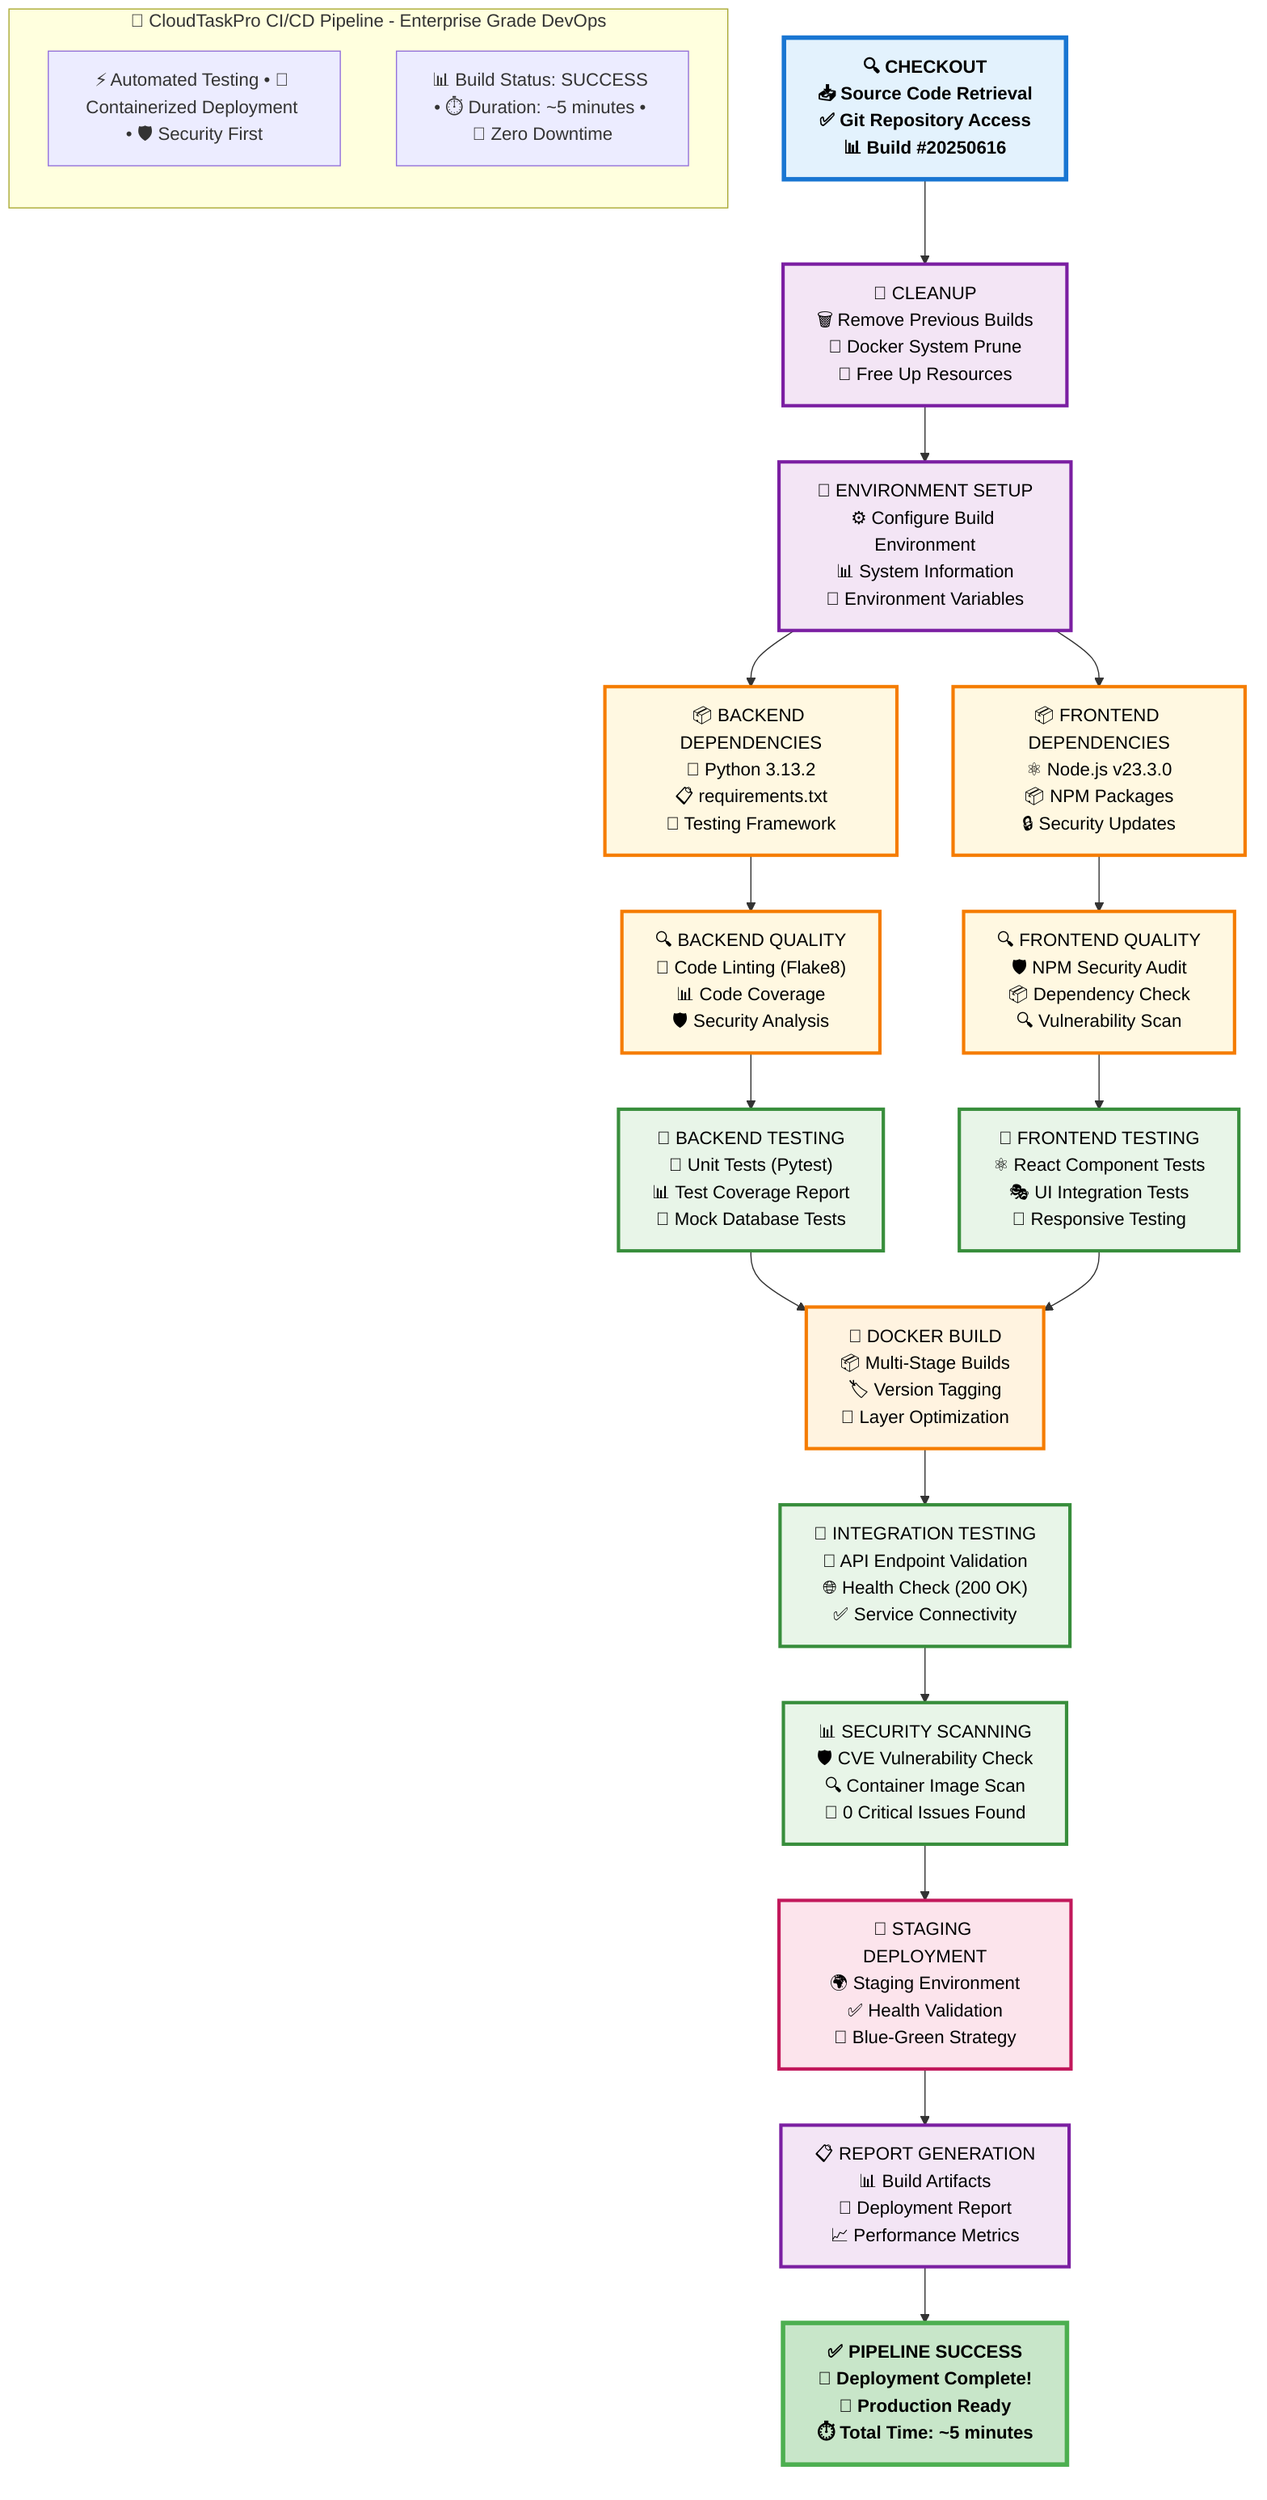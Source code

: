 graph TD
    %% CloudTaskPro CI/CD Pipeline Visualization
    A["🔍 CHECKOUT<br/>📥 Source Code Retrieval<br/>✅ Git Repository Access<br/>📊 Build #20250616"] --> B["🧹 CLEANUP<br/>🗑️ Remove Previous Builds<br/>🐳 Docker System Prune<br/>💾 Free Up Resources"]
    
    B --> C["🔧 ENVIRONMENT SETUP<br/>⚙️ Configure Build Environment<br/>📊 System Information<br/>🔑 Environment Variables"]
    
    C --> D1["📦 BACKEND DEPENDENCIES<br/>🐍 Python 3.13.2<br/>📋 requirements.txt<br/>🧪 Testing Framework"]
    C --> D2["📦 FRONTEND DEPENDENCIES<br/>⚛️ Node.js v23.3.0<br/>📦 NPM Packages<br/>🔒 Security Updates"]
    
    D1 --> E1["🔍 BACKEND QUALITY<br/>📏 Code Linting (Flake8)<br/>📊 Code Coverage<br/>🛡️ Security Analysis"]
    D2 --> E2["🔍 FRONTEND QUALITY<br/>🛡️ NPM Security Audit<br/>📦 Dependency Check<br/>🔍 Vulnerability Scan"]
    
    E1 --> F1["🧪 BACKEND TESTING<br/>🔬 Unit Tests (Pytest)<br/>📊 Test Coverage Report<br/>🎯 Mock Database Tests"]
    E2 --> F2["🧪 FRONTEND TESTING<br/>⚛️ React Component Tests<br/>🎭 UI Integration Tests<br/>📱 Responsive Testing"]
    
    F1 --> G["🐳 DOCKER BUILD<br/>📦 Multi-Stage Builds<br/>🏷️ Version Tagging<br/>🔄 Layer Optimization"]
    F2 --> G
    
    G --> H["🚀 INTEGRATION TESTING<br/>🔗 API Endpoint Validation<br/>🌐 Health Check (200 OK)<br/>✅ Service Connectivity"]
    
    H --> I["📊 SECURITY SCANNING<br/>🛡️ CVE Vulnerability Check<br/>🔍 Container Image Scan<br/>🚨 0 Critical Issues Found"]
    
    I --> J["🚢 STAGING DEPLOYMENT<br/>🌍 Staging Environment<br/>✅ Health Validation<br/>🔄 Blue-Green Strategy"]
    
    J --> K["📋 REPORT GENERATION<br/>📊 Build Artifacts<br/>📄 Deployment Report<br/>📈 Performance Metrics"]
    
    K --> L["✅ PIPELINE SUCCESS<br/>🎉 Deployment Complete!<br/>🚀 Production Ready<br/>⏱️ Total Time: ~5 minutes"]
    
    %% Styling
    classDef startNode fill:#e3f2fd,stroke:#1976d2,stroke-width:4px,color:#000,font-weight:bold
    classDef processNode fill:#f3e5f5,stroke:#7b1fa2,stroke-width:3px,color:#000
    classDef parallelNode fill:#fff8e1,stroke:#f57c00,stroke-width:3px,color:#000
    classDef testNode fill:#e8f5e8,stroke:#388e3c,stroke-width:3px,color:#000
    classDef buildNode fill:#fff3e0,stroke:#f57c00,stroke-width:3px,color:#000
    classDef deployNode fill:#fce4ec,stroke:#c2185b,stroke-width:3px,color:#000
    classDef endNode fill:#c8e6c9,stroke:#4caf50,stroke-width:4px,color:#000,font-weight:bold
    
    class A startNode
    class B,C,K processNode
    class D1,D2,E1,E2 parallelNode
    class F1,F2,H,I testNode
    class G buildNode
    class J deployNode
    class L endNode
    
    %% Add title and metadata
    subgraph Title["🚀 CloudTaskPro CI/CD Pipeline - Enterprise Grade DevOps"]
        direction TB
        T1["⚡ Automated Testing • 🐳 Containerized Deployment • 🛡️ Security First"]
        T2["📊 Build Status: SUCCESS • ⏱️ Duration: ~5 minutes • 🎯 Zero Downtime"]
    end